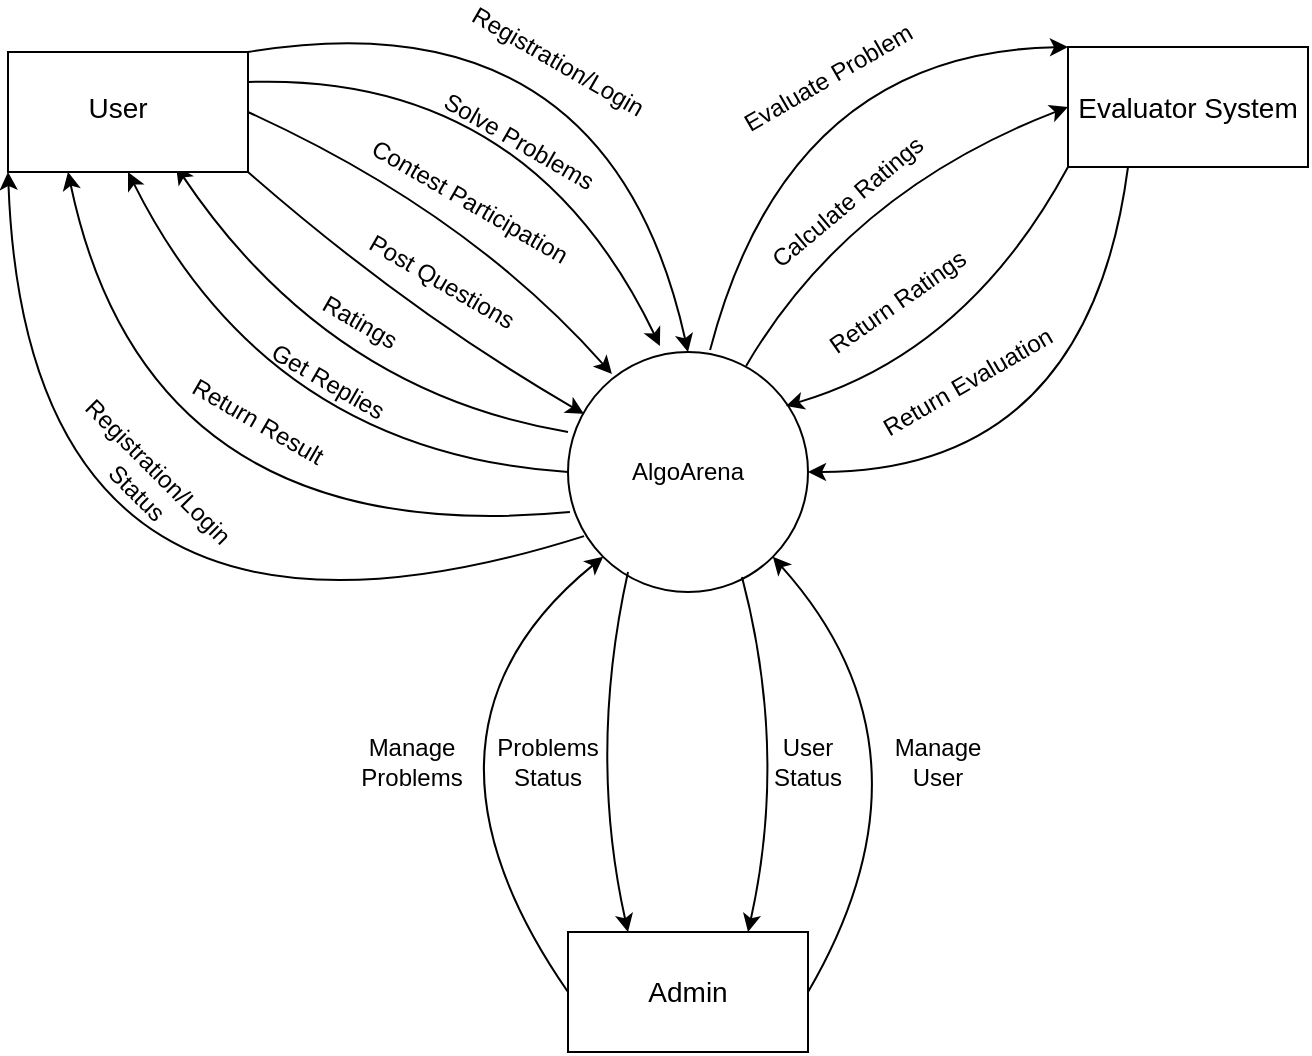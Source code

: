 <mxfile version="24.8.3">
  <diagram name="Page-1" id="T3UsR5mjvbSHPUi212Kb">
    <mxGraphModel dx="984" dy="658" grid="1" gridSize="10" guides="1" tooltips="1" connect="1" arrows="1" fold="1" page="1" pageScale="1" pageWidth="850" pageHeight="1100" math="0" shadow="0">
      <root>
        <mxCell id="0" />
        <mxCell id="1" parent="0" />
        <mxCell id="C25XNkKTsRp1NML5GKJl-1" value="" style="ellipse;whiteSpace=wrap;html=1;aspect=fixed;" vertex="1" parent="1">
          <mxGeometry x="320" y="200" width="120" height="120" as="geometry" />
        </mxCell>
        <mxCell id="C25XNkKTsRp1NML5GKJl-2" value="AlgoArena" style="text;html=1;align=center;verticalAlign=middle;whiteSpace=wrap;rounded=0;" vertex="1" parent="1">
          <mxGeometry x="350" y="245" width="60" height="30" as="geometry" />
        </mxCell>
        <mxCell id="C25XNkKTsRp1NML5GKJl-12" value="" style="endArrow=classic;html=1;rounded=0;entryX=0.5;entryY=0;entryDx=0;entryDy=0;curved=1;exitX=1;exitY=0;exitDx=0;exitDy=0;" edge="1" parent="1" source="C25XNkKTsRp1NML5GKJl-56" target="C25XNkKTsRp1NML5GKJl-1">
          <mxGeometry width="50" height="50" relative="1" as="geometry">
            <mxPoint x="160" y="65" as="sourcePoint" />
            <mxPoint x="210" y="15" as="targetPoint" />
            <Array as="points">
              <mxPoint x="340" y="20" />
            </Array>
          </mxGeometry>
        </mxCell>
        <mxCell id="C25XNkKTsRp1NML5GKJl-15" value="Registration/Login" style="text;html=1;align=center;verticalAlign=middle;whiteSpace=wrap;rounded=0;rotation=30;" vertex="1" parent="1">
          <mxGeometry x="285" y="40" width="60" height="30" as="geometry" />
        </mxCell>
        <mxCell id="C25XNkKTsRp1NML5GKJl-16" value="" style="endArrow=classic;html=1;rounded=0;exitX=0.067;exitY=0.767;exitDx=0;exitDy=0;exitPerimeter=0;curved=1;entryX=0;entryY=1;entryDx=0;entryDy=0;" edge="1" parent="1" source="C25XNkKTsRp1NML5GKJl-1" target="C25XNkKTsRp1NML5GKJl-56">
          <mxGeometry width="50" height="50" relative="1" as="geometry">
            <mxPoint x="30" y="150" as="sourcePoint" />
            <mxPoint x="80" y="80" as="targetPoint" />
            <Array as="points">
              <mxPoint x="50" y="380" />
            </Array>
          </mxGeometry>
        </mxCell>
        <mxCell id="C25XNkKTsRp1NML5GKJl-17" value="Registration/Login Status" style="text;html=1;align=center;verticalAlign=middle;whiteSpace=wrap;rounded=0;rotation=45;" vertex="1" parent="1">
          <mxGeometry x="80" y="250" width="60" height="30" as="geometry" />
        </mxCell>
        <mxCell id="C25XNkKTsRp1NML5GKJl-18" value="" style="endArrow=classic;html=1;rounded=0;entryX=0.383;entryY=-0.025;entryDx=0;entryDy=0;entryPerimeter=0;curved=1;exitX=1;exitY=0.25;exitDx=0;exitDy=0;" edge="1" parent="1" source="C25XNkKTsRp1NML5GKJl-56" target="C25XNkKTsRp1NML5GKJl-1">
          <mxGeometry width="50" height="50" relative="1" as="geometry">
            <mxPoint x="160" y="85" as="sourcePoint" />
            <mxPoint x="210" y="35" as="targetPoint" />
            <Array as="points">
              <mxPoint x="300" y="60" />
            </Array>
          </mxGeometry>
        </mxCell>
        <mxCell id="C25XNkKTsRp1NML5GKJl-19" value="Solve Problems" style="text;html=1;align=center;verticalAlign=middle;whiteSpace=wrap;rounded=0;rotation=30;" vertex="1" parent="1">
          <mxGeometry x="246.34" y="80" width="98.66" height="30" as="geometry" />
        </mxCell>
        <mxCell id="C25XNkKTsRp1NML5GKJl-21" value="" style="endArrow=classic;html=1;rounded=0;exitX=0.008;exitY=0.667;exitDx=0;exitDy=0;exitPerimeter=0;curved=1;entryX=0.25;entryY=1;entryDx=0;entryDy=0;" edge="1" parent="1" source="C25XNkKTsRp1NML5GKJl-1" target="C25XNkKTsRp1NML5GKJl-56">
          <mxGeometry width="50" height="50" relative="1" as="geometry">
            <mxPoint x="60" y="170" as="sourcePoint" />
            <mxPoint x="110" y="120" as="targetPoint" />
            <Array as="points">
              <mxPoint x="110" y="300" />
            </Array>
          </mxGeometry>
        </mxCell>
        <mxCell id="C25XNkKTsRp1NML5GKJl-22" value="Return Result" style="text;html=1;align=center;verticalAlign=middle;whiteSpace=wrap;rounded=0;rotation=30;" vertex="1" parent="1">
          <mxGeometry x="120" y="220" width="90" height="30" as="geometry" />
        </mxCell>
        <mxCell id="C25XNkKTsRp1NML5GKJl-23" value="" style="endArrow=classic;html=1;rounded=0;entryX=0;entryY=0;entryDx=0;entryDy=0;curved=1;exitX=0.592;exitY=-0.008;exitDx=0;exitDy=0;exitPerimeter=0;" edge="1" parent="1" source="C25XNkKTsRp1NML5GKJl-1" target="C25XNkKTsRp1NML5GKJl-58">
          <mxGeometry width="50" height="50" relative="1" as="geometry">
            <mxPoint x="400" y="200" as="sourcePoint" />
            <mxPoint x="560" y="80" as="targetPoint" />
            <Array as="points">
              <mxPoint x="430" y="50" />
            </Array>
          </mxGeometry>
        </mxCell>
        <mxCell id="C25XNkKTsRp1NML5GKJl-24" value="" style="endArrow=classic;html=1;rounded=0;entryX=1;entryY=0.5;entryDx=0;entryDy=0;curved=1;exitX=0.25;exitY=1;exitDx=0;exitDy=0;" edge="1" parent="1" source="C25XNkKTsRp1NML5GKJl-58" target="C25XNkKTsRp1NML5GKJl-1">
          <mxGeometry width="50" height="50" relative="1" as="geometry">
            <mxPoint x="590" y="120" as="sourcePoint" />
            <mxPoint x="640" y="70" as="targetPoint" />
            <Array as="points">
              <mxPoint x="580" y="260" />
            </Array>
          </mxGeometry>
        </mxCell>
        <mxCell id="C25XNkKTsRp1NML5GKJl-25" value="Evaluate Problem" style="text;html=1;align=center;verticalAlign=middle;whiteSpace=wrap;rounded=0;rotation=-30;" vertex="1" parent="1">
          <mxGeometry x="400" y="47.5" width="100" height="30" as="geometry" />
        </mxCell>
        <mxCell id="C25XNkKTsRp1NML5GKJl-26" value="Return Evaluation" style="text;html=1;align=center;verticalAlign=middle;whiteSpace=wrap;rounded=0;rotation=-30;" vertex="1" parent="1">
          <mxGeometry x="470" y="200" width="100" height="30" as="geometry" />
        </mxCell>
        <mxCell id="C25XNkKTsRp1NML5GKJl-27" value="" style="endArrow=classic;html=1;rounded=0;entryX=0.183;entryY=0.092;entryDx=0;entryDy=0;entryPerimeter=0;curved=1;exitX=1;exitY=0.5;exitDx=0;exitDy=0;" edge="1" parent="1" source="C25XNkKTsRp1NML5GKJl-56" target="C25XNkKTsRp1NML5GKJl-1">
          <mxGeometry width="50" height="50" relative="1" as="geometry">
            <mxPoint x="156" y="97.04" as="sourcePoint" />
            <mxPoint x="336.04" y="206.96" as="targetPoint" />
            <Array as="points">
              <mxPoint x="270" y="130" />
            </Array>
          </mxGeometry>
        </mxCell>
        <mxCell id="C25XNkKTsRp1NML5GKJl-30" value="Contest Participation" style="text;html=1;align=center;verticalAlign=middle;whiteSpace=wrap;rounded=0;rotation=30;" vertex="1" parent="1">
          <mxGeometry x="211.87" y="110" width="117.99" height="30" as="geometry" />
        </mxCell>
        <mxCell id="C25XNkKTsRp1NML5GKJl-32" value="" style="endArrow=classic;html=1;rounded=0;entryX=0.067;entryY=0.258;entryDx=0;entryDy=0;entryPerimeter=0;curved=1;exitX=1;exitY=1;exitDx=0;exitDy=0;" edge="1" parent="1" source="C25XNkKTsRp1NML5GKJl-56" target="C25XNkKTsRp1NML5GKJl-1">
          <mxGeometry width="50" height="50" relative="1" as="geometry">
            <mxPoint x="150" y="110" as="sourcePoint" />
            <mxPoint x="200" y="60" as="targetPoint" />
            <Array as="points">
              <mxPoint x="240" y="180" />
            </Array>
          </mxGeometry>
        </mxCell>
        <mxCell id="C25XNkKTsRp1NML5GKJl-33" value="Post Questions" style="text;html=1;align=center;verticalAlign=middle;whiteSpace=wrap;rounded=0;rotation=30;" vertex="1" parent="1">
          <mxGeometry x="211.87" y="150" width="90" height="30" as="geometry" />
        </mxCell>
        <mxCell id="C25XNkKTsRp1NML5GKJl-36" value="" style="endArrow=classic;html=1;rounded=0;exitX=0;exitY=0.5;exitDx=0;exitDy=0;curved=1;entryX=0.5;entryY=1;entryDx=0;entryDy=0;" edge="1" parent="1" source="C25XNkKTsRp1NML5GKJl-1" target="C25XNkKTsRp1NML5GKJl-56">
          <mxGeometry width="50" height="50" relative="1" as="geometry">
            <mxPoint x="310" y="260" as="sourcePoint" />
            <mxPoint x="120" y="120" as="targetPoint" />
            <Array as="points">
              <mxPoint x="170" y="250" />
            </Array>
          </mxGeometry>
        </mxCell>
        <mxCell id="C25XNkKTsRp1NML5GKJl-37" value="Get Replies" style="text;html=1;align=center;verticalAlign=middle;whiteSpace=wrap;rounded=0;rotation=30;" vertex="1" parent="1">
          <mxGeometry x="160" y="200" width="80" height="30" as="geometry" />
        </mxCell>
        <mxCell id="C25XNkKTsRp1NML5GKJl-39" value="" style="endArrow=classic;html=1;rounded=0;exitX=0;exitY=0.333;exitDx=0;exitDy=0;exitPerimeter=0;entryX=0.7;entryY=0.95;entryDx=0;entryDy=0;entryPerimeter=0;curved=1;" edge="1" parent="1" source="C25XNkKTsRp1NML5GKJl-1" target="C25XNkKTsRp1NML5GKJl-56">
          <mxGeometry width="50" height="50" relative="1" as="geometry">
            <mxPoint x="95" y="160" as="sourcePoint" />
            <mxPoint x="138" y="116" as="targetPoint" />
            <Array as="points">
              <mxPoint x="200" y="220" />
            </Array>
          </mxGeometry>
        </mxCell>
        <mxCell id="C25XNkKTsRp1NML5GKJl-41" value="Ratings" style="text;html=1;align=center;verticalAlign=middle;whiteSpace=wrap;rounded=0;rotation=30;" vertex="1" parent="1">
          <mxGeometry x="185.61" y="170" width="60" height="30" as="geometry" />
        </mxCell>
        <mxCell id="C25XNkKTsRp1NML5GKJl-42" value="" style="endArrow=classic;html=1;rounded=0;curved=1;entryX=0;entryY=0.5;entryDx=0;entryDy=0;exitX=0.742;exitY=0.058;exitDx=0;exitDy=0;exitPerimeter=0;" edge="1" parent="1" source="C25XNkKTsRp1NML5GKJl-1" target="C25XNkKTsRp1NML5GKJl-58">
          <mxGeometry width="50" height="50" relative="1" as="geometry">
            <mxPoint x="410" y="210" as="sourcePoint" />
            <mxPoint x="580" y="70" as="targetPoint" />
            <Array as="points">
              <mxPoint x="460" y="120" />
            </Array>
          </mxGeometry>
        </mxCell>
        <mxCell id="C25XNkKTsRp1NML5GKJl-43" value="Calculate Ratings" style="text;html=1;align=center;verticalAlign=middle;whiteSpace=wrap;rounded=0;rotation=-40;" vertex="1" parent="1">
          <mxGeometry x="410" y="110" width="100" height="30" as="geometry" />
        </mxCell>
        <mxCell id="C25XNkKTsRp1NML5GKJl-46" value="" style="endArrow=classic;html=1;rounded=0;entryX=0.908;entryY=0.225;entryDx=0;entryDy=0;entryPerimeter=0;curved=1;exitX=0;exitY=1;exitDx=0;exitDy=0;" edge="1" parent="1" source="C25XNkKTsRp1NML5GKJl-58" target="C25XNkKTsRp1NML5GKJl-1">
          <mxGeometry width="50" height="50" relative="1" as="geometry">
            <mxPoint x="570" y="110" as="sourcePoint" />
            <mxPoint x="500" y="160" as="targetPoint" />
            <Array as="points">
              <mxPoint x="520" y="200" />
            </Array>
          </mxGeometry>
        </mxCell>
        <mxCell id="C25XNkKTsRp1NML5GKJl-47" value="Return Ratings" style="text;html=1;align=center;verticalAlign=middle;whiteSpace=wrap;rounded=0;rotation=-35;" vertex="1" parent="1">
          <mxGeometry x="440" y="160" width="90" height="30" as="geometry" />
        </mxCell>
        <mxCell id="C25XNkKTsRp1NML5GKJl-49" value="Manage Problems" style="text;html=1;align=center;verticalAlign=middle;whiteSpace=wrap;rounded=0;" vertex="1" parent="1">
          <mxGeometry x="211.87" y="390" width="60" height="30" as="geometry" />
        </mxCell>
        <mxCell id="C25XNkKTsRp1NML5GKJl-51" value="Manage User" style="text;html=1;align=center;verticalAlign=middle;whiteSpace=wrap;rounded=0;" vertex="1" parent="1">
          <mxGeometry x="470" y="390" width="70" height="30" as="geometry" />
        </mxCell>
        <mxCell id="C25XNkKTsRp1NML5GKJl-52" value="" style="endArrow=classic;html=1;rounded=0;exitX=0.725;exitY=0.938;exitDx=0;exitDy=0;exitPerimeter=0;entryX=0.75;entryY=0;entryDx=0;entryDy=0;curved=1;" edge="1" parent="1" source="C25XNkKTsRp1NML5GKJl-1" target="C25XNkKTsRp1NML5GKJl-59">
          <mxGeometry width="50" height="50" relative="1" as="geometry">
            <mxPoint x="400" y="350" as="sourcePoint" />
            <mxPoint x="413.284" y="481.716" as="targetPoint" />
            <Array as="points">
              <mxPoint x="430" y="400" />
            </Array>
          </mxGeometry>
        </mxCell>
        <mxCell id="C25XNkKTsRp1NML5GKJl-53" value="Problems Status" style="text;html=1;align=center;verticalAlign=middle;whiteSpace=wrap;rounded=0;" vertex="1" parent="1">
          <mxGeometry x="280" y="390" width="60" height="30" as="geometry" />
        </mxCell>
        <mxCell id="C25XNkKTsRp1NML5GKJl-55" value="User Status" style="text;html=1;align=center;verticalAlign=middle;whiteSpace=wrap;rounded=0;" vertex="1" parent="1">
          <mxGeometry x="410" y="390" width="60" height="30" as="geometry" />
        </mxCell>
        <mxCell id="C25XNkKTsRp1NML5GKJl-56" value="" style="rounded=0;whiteSpace=wrap;html=1;" vertex="1" parent="1">
          <mxGeometry x="40" y="50" width="120" height="60" as="geometry" />
        </mxCell>
        <mxCell id="C25XNkKTsRp1NML5GKJl-57" value="&lt;font style=&quot;font-size: 14px;&quot;&gt;User&lt;/font&gt;" style="text;html=1;align=center;verticalAlign=middle;whiteSpace=wrap;rounded=0;" vertex="1" parent="1">
          <mxGeometry x="60" y="60" width="70" height="35" as="geometry" />
        </mxCell>
        <mxCell id="C25XNkKTsRp1NML5GKJl-58" value="&lt;font style=&quot;font-size: 14px;&quot;&gt;Evaluator System&lt;/font&gt;" style="rounded=0;whiteSpace=wrap;html=1;" vertex="1" parent="1">
          <mxGeometry x="570" y="47.5" width="120" height="60" as="geometry" />
        </mxCell>
        <mxCell id="C25XNkKTsRp1NML5GKJl-59" value="&lt;font style=&quot;font-size: 14px;&quot;&gt;Admin&lt;/font&gt;" style="rounded=0;whiteSpace=wrap;html=1;" vertex="1" parent="1">
          <mxGeometry x="320" y="490" width="120" height="60" as="geometry" />
        </mxCell>
        <mxCell id="C25XNkKTsRp1NML5GKJl-60" value="" style="endArrow=classic;html=1;rounded=0;entryX=0.25;entryY=0;entryDx=0;entryDy=0;curved=1;" edge="1" parent="1" target="C25XNkKTsRp1NML5GKJl-59">
          <mxGeometry width="50" height="50" relative="1" as="geometry">
            <mxPoint x="350" y="310" as="sourcePoint" />
            <mxPoint x="379.86" y="350" as="targetPoint" />
            <Array as="points">
              <mxPoint x="330" y="400" />
            </Array>
          </mxGeometry>
        </mxCell>
        <mxCell id="C25XNkKTsRp1NML5GKJl-62" value="" style="endArrow=classic;html=1;rounded=0;exitX=0;exitY=0.5;exitDx=0;exitDy=0;curved=1;entryX=0;entryY=1;entryDx=0;entryDy=0;" edge="1" parent="1" source="C25XNkKTsRp1NML5GKJl-59" target="C25XNkKTsRp1NML5GKJl-1">
          <mxGeometry width="50" height="50" relative="1" as="geometry">
            <mxPoint x="420" y="350" as="sourcePoint" />
            <mxPoint x="320" y="370" as="targetPoint" />
            <Array as="points">
              <mxPoint x="230" y="390" />
            </Array>
          </mxGeometry>
        </mxCell>
        <mxCell id="C25XNkKTsRp1NML5GKJl-63" value="" style="endArrow=classic;html=1;rounded=0;exitX=1;exitY=0.5;exitDx=0;exitDy=0;curved=1;entryX=1;entryY=1;entryDx=0;entryDy=0;" edge="1" parent="1" source="C25XNkKTsRp1NML5GKJl-59" target="C25XNkKTsRp1NML5GKJl-1">
          <mxGeometry width="50" height="50" relative="1" as="geometry">
            <mxPoint x="420" y="350" as="sourcePoint" />
            <mxPoint x="470" y="310" as="targetPoint" />
            <Array as="points">
              <mxPoint x="510" y="400" />
            </Array>
          </mxGeometry>
        </mxCell>
      </root>
    </mxGraphModel>
  </diagram>
</mxfile>
